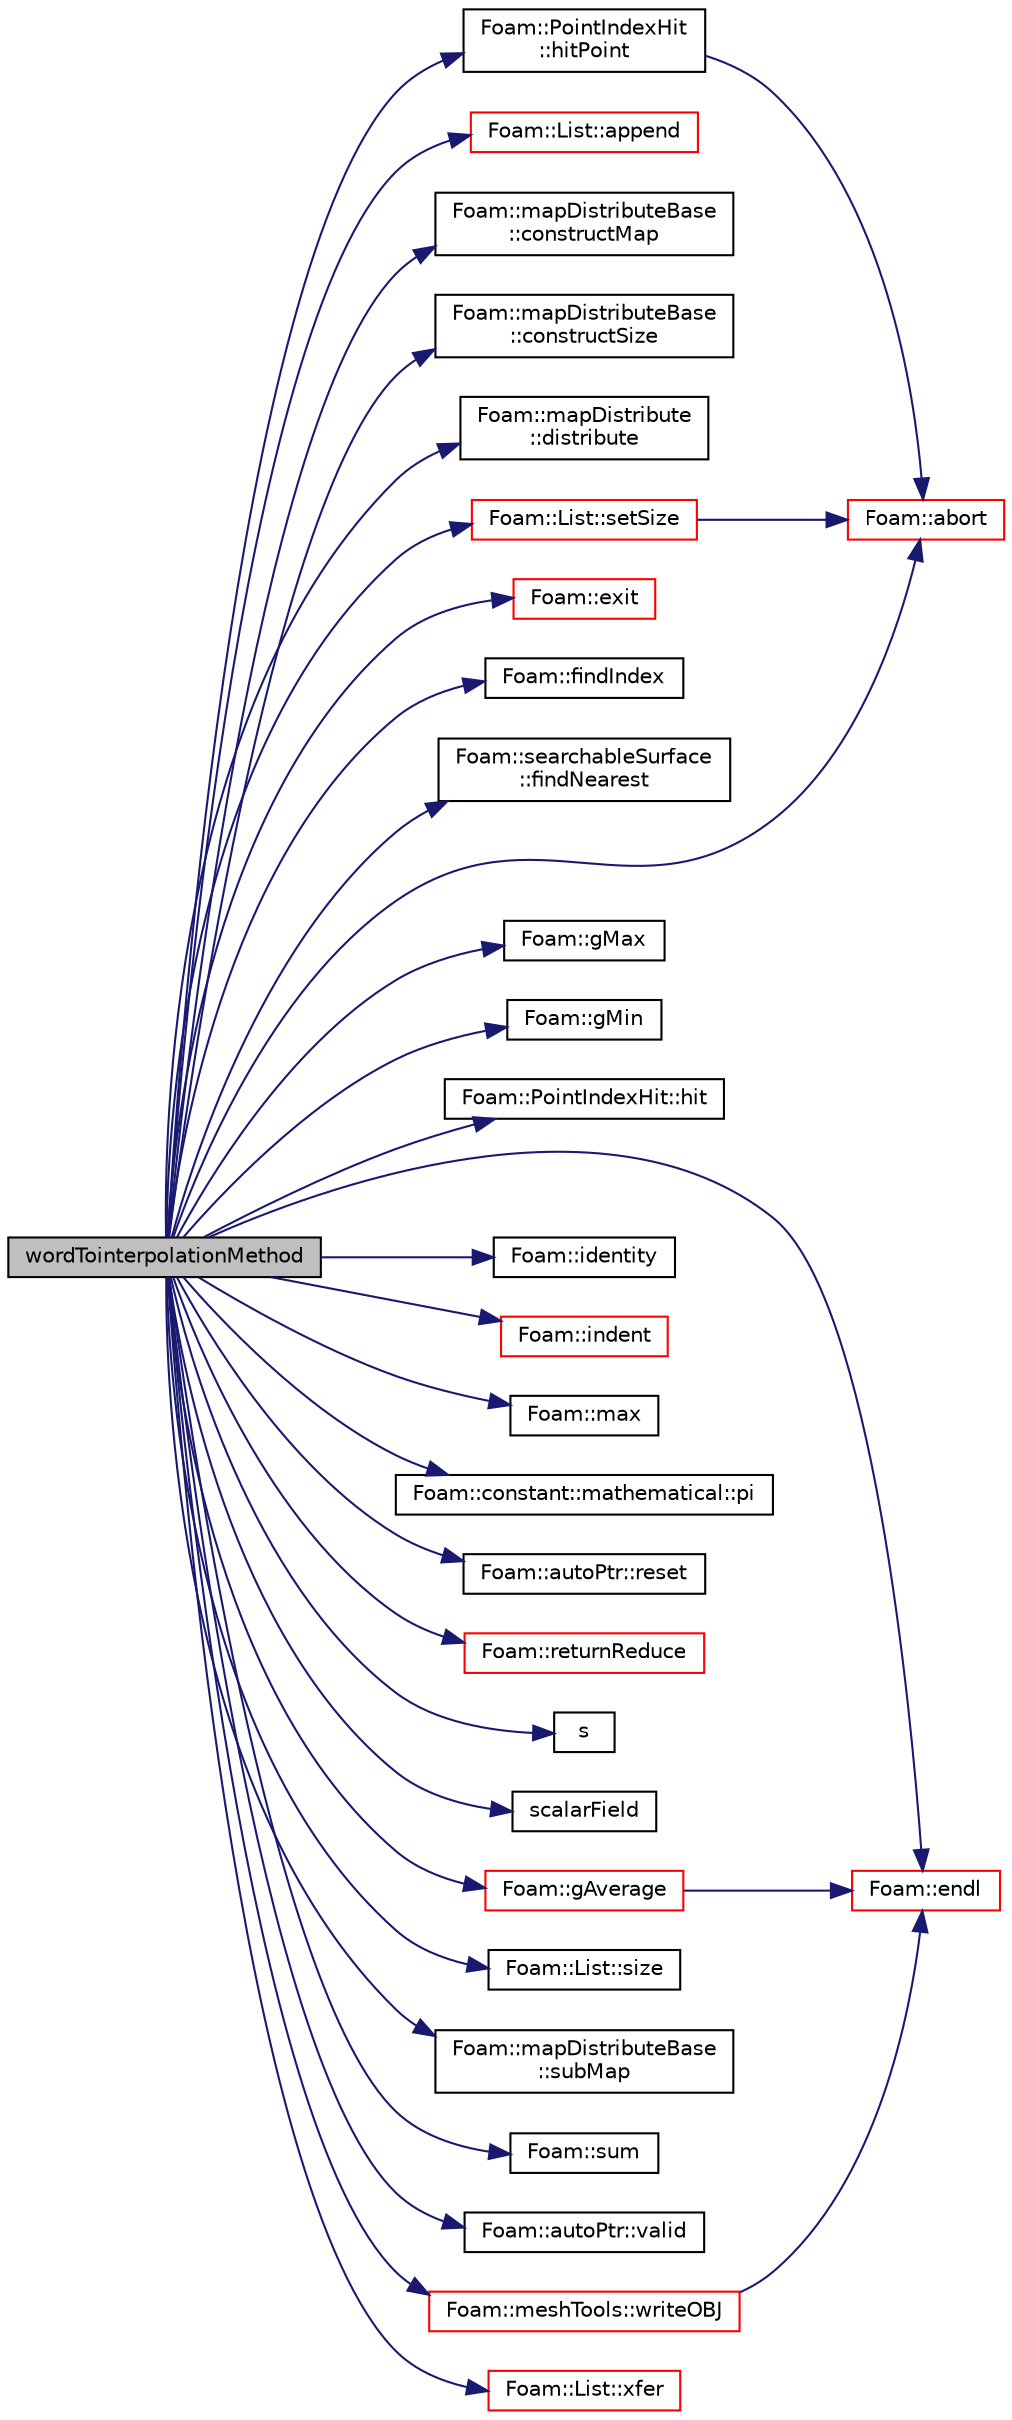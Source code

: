 digraph "wordTointerpolationMethod"
{
  bgcolor="transparent";
  edge [fontname="Helvetica",fontsize="10",labelfontname="Helvetica",labelfontsize="10"];
  node [fontname="Helvetica",fontsize="10",shape=record];
  rankdir="LR";
  Node1 [label="wordTointerpolationMethod",height=0.2,width=0.4,color="black", fillcolor="grey75", style="filled", fontcolor="black"];
  Node1 -> Node2 [color="midnightblue",fontsize="10",style="solid",fontname="Helvetica"];
  Node2 [label="Foam::abort",height=0.2,width=0.4,color="red",URL="$a10909.html#a447107a607d03e417307c203fa5fb44b"];
  Node1 -> Node3 [color="midnightblue",fontsize="10",style="solid",fontname="Helvetica"];
  Node3 [label="Foam::List::append",height=0.2,width=0.4,color="red",URL="$a01397.html#a399dd2bf0d9a32016717dc90126f016b",tooltip="Append an element at the end of the list. "];
  Node1 -> Node4 [color="midnightblue",fontsize="10",style="solid",fontname="Helvetica"];
  Node4 [label="Foam::mapDistributeBase\l::constructMap",height=0.2,width=0.4,color="black",URL="$a01438.html#ac26bcfc77e6822089c05ec733e004675",tooltip="From subsetted data to new reconstructed data. "];
  Node1 -> Node5 [color="midnightblue",fontsize="10",style="solid",fontname="Helvetica"];
  Node5 [label="Foam::mapDistributeBase\l::constructSize",height=0.2,width=0.4,color="black",URL="$a01438.html#a31e35cc37553bf187f244f12f1ad9c37",tooltip="Constructed data size. "];
  Node1 -> Node6 [color="midnightblue",fontsize="10",style="solid",fontname="Helvetica"];
  Node6 [label="Foam::mapDistribute\l::distribute",height=0.2,width=0.4,color="black",URL="$a01437.html#aaa12ce6cf9cbdd9dfb0015d8c93d1214",tooltip="Distribute data using default commsType. "];
  Node1 -> Node7 [color="midnightblue",fontsize="10",style="solid",fontname="Helvetica"];
  Node7 [label="Foam::endl",height=0.2,width=0.4,color="red",URL="$a10909.html#a2db8fe02a0d3909e9351bb4275b23ce4",tooltip="Add newline and flush stream. "];
  Node1 -> Node8 [color="midnightblue",fontsize="10",style="solid",fontname="Helvetica"];
  Node8 [label="Foam::exit",height=0.2,width=0.4,color="red",URL="$a10909.html#a06ca7250d8e89caf05243ec094843642"];
  Node1 -> Node9 [color="midnightblue",fontsize="10",style="solid",fontname="Helvetica"];
  Node9 [label="Foam::findIndex",height=0.2,width=0.4,color="black",URL="$a10909.html#ac16695f83f370df159eed19f92d095fb",tooltip="Find first occurence of given element and return index,. "];
  Node1 -> Node10 [color="midnightblue",fontsize="10",style="solid",fontname="Helvetica"];
  Node10 [label="Foam::searchableSurface\l::findNearest",height=0.2,width=0.4,color="black",URL="$a02336.html#af7f9f1450ba3230147e283eab48a4454"];
  Node1 -> Node11 [color="midnightblue",fontsize="10",style="solid",fontname="Helvetica"];
  Node11 [label="Foam::gAverage",height=0.2,width=0.4,color="red",URL="$a10909.html#ab45e56189711a2e5cdd381a0e2b6cc5c"];
  Node11 -> Node7 [color="midnightblue",fontsize="10",style="solid",fontname="Helvetica"];
  Node1 -> Node12 [color="midnightblue",fontsize="10",style="solid",fontname="Helvetica"];
  Node12 [label="Foam::gMax",height=0.2,width=0.4,color="black",URL="$a10909.html#ae8d631fb8e841947408bb711abfb1e67"];
  Node1 -> Node13 [color="midnightblue",fontsize="10",style="solid",fontname="Helvetica"];
  Node13 [label="Foam::gMin",height=0.2,width=0.4,color="black",URL="$a10909.html#aca330ee6cfe7d602300dbc5905f8c9f6"];
  Node1 -> Node14 [color="midnightblue",fontsize="10",style="solid",fontname="Helvetica"];
  Node14 [label="Foam::PointIndexHit::hit",height=0.2,width=0.4,color="black",URL="$a01927.html#ad963d38a624b8bf8b37c210109dba03c",tooltip="Is there a hit. "];
  Node1 -> Node15 [color="midnightblue",fontsize="10",style="solid",fontname="Helvetica"];
  Node15 [label="Foam::PointIndexHit\l::hitPoint",height=0.2,width=0.4,color="black",URL="$a01927.html#a0c448cd4b96e9ea9ba38c62c019a8bce",tooltip="Return hit point. "];
  Node15 -> Node2 [color="midnightblue",fontsize="10",style="solid",fontname="Helvetica"];
  Node1 -> Node16 [color="midnightblue",fontsize="10",style="solid",fontname="Helvetica"];
  Node16 [label="Foam::identity",height=0.2,width=0.4,color="black",URL="$a10909.html#a36af96cb841435845fffb4fe69208490",tooltip="Create identity map (map[i] == i) of given length. "];
  Node1 -> Node17 [color="midnightblue",fontsize="10",style="solid",fontname="Helvetica"];
  Node17 [label="Foam::indent",height=0.2,width=0.4,color="red",URL="$a10909.html#ae297c57ea5b952a8bc9e4f30f7ea8701",tooltip="Indent stream. "];
  Node1 -> Node18 [color="midnightblue",fontsize="10",style="solid",fontname="Helvetica"];
  Node18 [label="Foam::max",height=0.2,width=0.4,color="black",URL="$a10909.html#ac993e906cf2774ae77e666bc24e81733"];
  Node1 -> Node19 [color="midnightblue",fontsize="10",style="solid",fontname="Helvetica"];
  Node19 [label="Foam::constant::mathematical::pi",height=0.2,width=0.4,color="black",URL="$a10920.html#a731b8788a4c01586c35266c7ca4fed04"];
  Node1 -> Node20 [color="midnightblue",fontsize="10",style="solid",fontname="Helvetica"];
  Node20 [label="Foam::autoPtr::reset",height=0.2,width=0.4,color="black",URL="$a00084.html#ab46a1bc64c9af6414376c6c18d3bee62",tooltip="If object pointer already set, delete object and set to given. "];
  Node1 -> Node21 [color="midnightblue",fontsize="10",style="solid",fontname="Helvetica"];
  Node21 [label="Foam::returnReduce",height=0.2,width=0.4,color="red",URL="$a10909.html#a8d528a67d2a9c6fe4fb94bc86872624b"];
  Node1 -> Node22 [color="midnightblue",fontsize="10",style="solid",fontname="Helvetica"];
  Node22 [label="s",height=0.2,width=0.4,color="black",URL="$a04423.html#a6d6b99210a64ad23792eb7a3b0411c42"];
  Node1 -> Node23 [color="midnightblue",fontsize="10",style="solid",fontname="Helvetica"];
  Node23 [label="scalarField",height=0.2,width=0.4,color="black",URL="$a04458.html#afcd8855c276a98ae9604b35c8fb5b81e"];
  Node1 -> Node24 [color="midnightblue",fontsize="10",style="solid",fontname="Helvetica"];
  Node24 [label="Foam::List::setSize",height=0.2,width=0.4,color="red",URL="$a01397.html#aedb985ffeaf1bdbfeccc2a8730405703",tooltip="Reset size of List. "];
  Node24 -> Node2 [color="midnightblue",fontsize="10",style="solid",fontname="Helvetica"];
  Node1 -> Node25 [color="midnightblue",fontsize="10",style="solid",fontname="Helvetica"];
  Node25 [label="Foam::List::size",height=0.2,width=0.4,color="black",URL="$a01397.html#a8a5f6fa29bd4b500caf186f60245b384",tooltip="Override size to be inconsistent with allocated storage. "];
  Node1 -> Node26 [color="midnightblue",fontsize="10",style="solid",fontname="Helvetica"];
  Node26 [label="Foam::mapDistributeBase\l::subMap",height=0.2,width=0.4,color="black",URL="$a01438.html#a1bd432e92fb4235d43b7795ab15399f7",tooltip="From subsetted data back to original data. "];
  Node1 -> Node27 [color="midnightblue",fontsize="10",style="solid",fontname="Helvetica"];
  Node27 [label="Foam::sum",height=0.2,width=0.4,color="black",URL="$a10909.html#a3d8733143aad0e03b300186ab4bef137"];
  Node1 -> Node28 [color="midnightblue",fontsize="10",style="solid",fontname="Helvetica"];
  Node28 [label="Foam::autoPtr::valid",height=0.2,width=0.4,color="black",URL="$a00084.html#a8d985300b138b6c5556ab17ed4df3b38",tooltip="Return true if the autoPtr valid (ie, the pointer is set). "];
  Node1 -> Node29 [color="midnightblue",fontsize="10",style="solid",fontname="Helvetica"];
  Node29 [label="Foam::meshTools::writeOBJ",height=0.2,width=0.4,color="red",URL="$a10965.html#afd76c6ccc8ee4a5957f0232218167c17",tooltip="Write obj representation of point. "];
  Node29 -> Node7 [color="midnightblue",fontsize="10",style="solid",fontname="Helvetica"];
  Node1 -> Node30 [color="midnightblue",fontsize="10",style="solid",fontname="Helvetica"];
  Node30 [label="Foam::List::xfer",height=0.2,width=0.4,color="red",URL="$a01397.html#a48f43ee271fb2edb0fb241b72af0e59c",tooltip="Transfer contents to the Xfer container. "];
}
